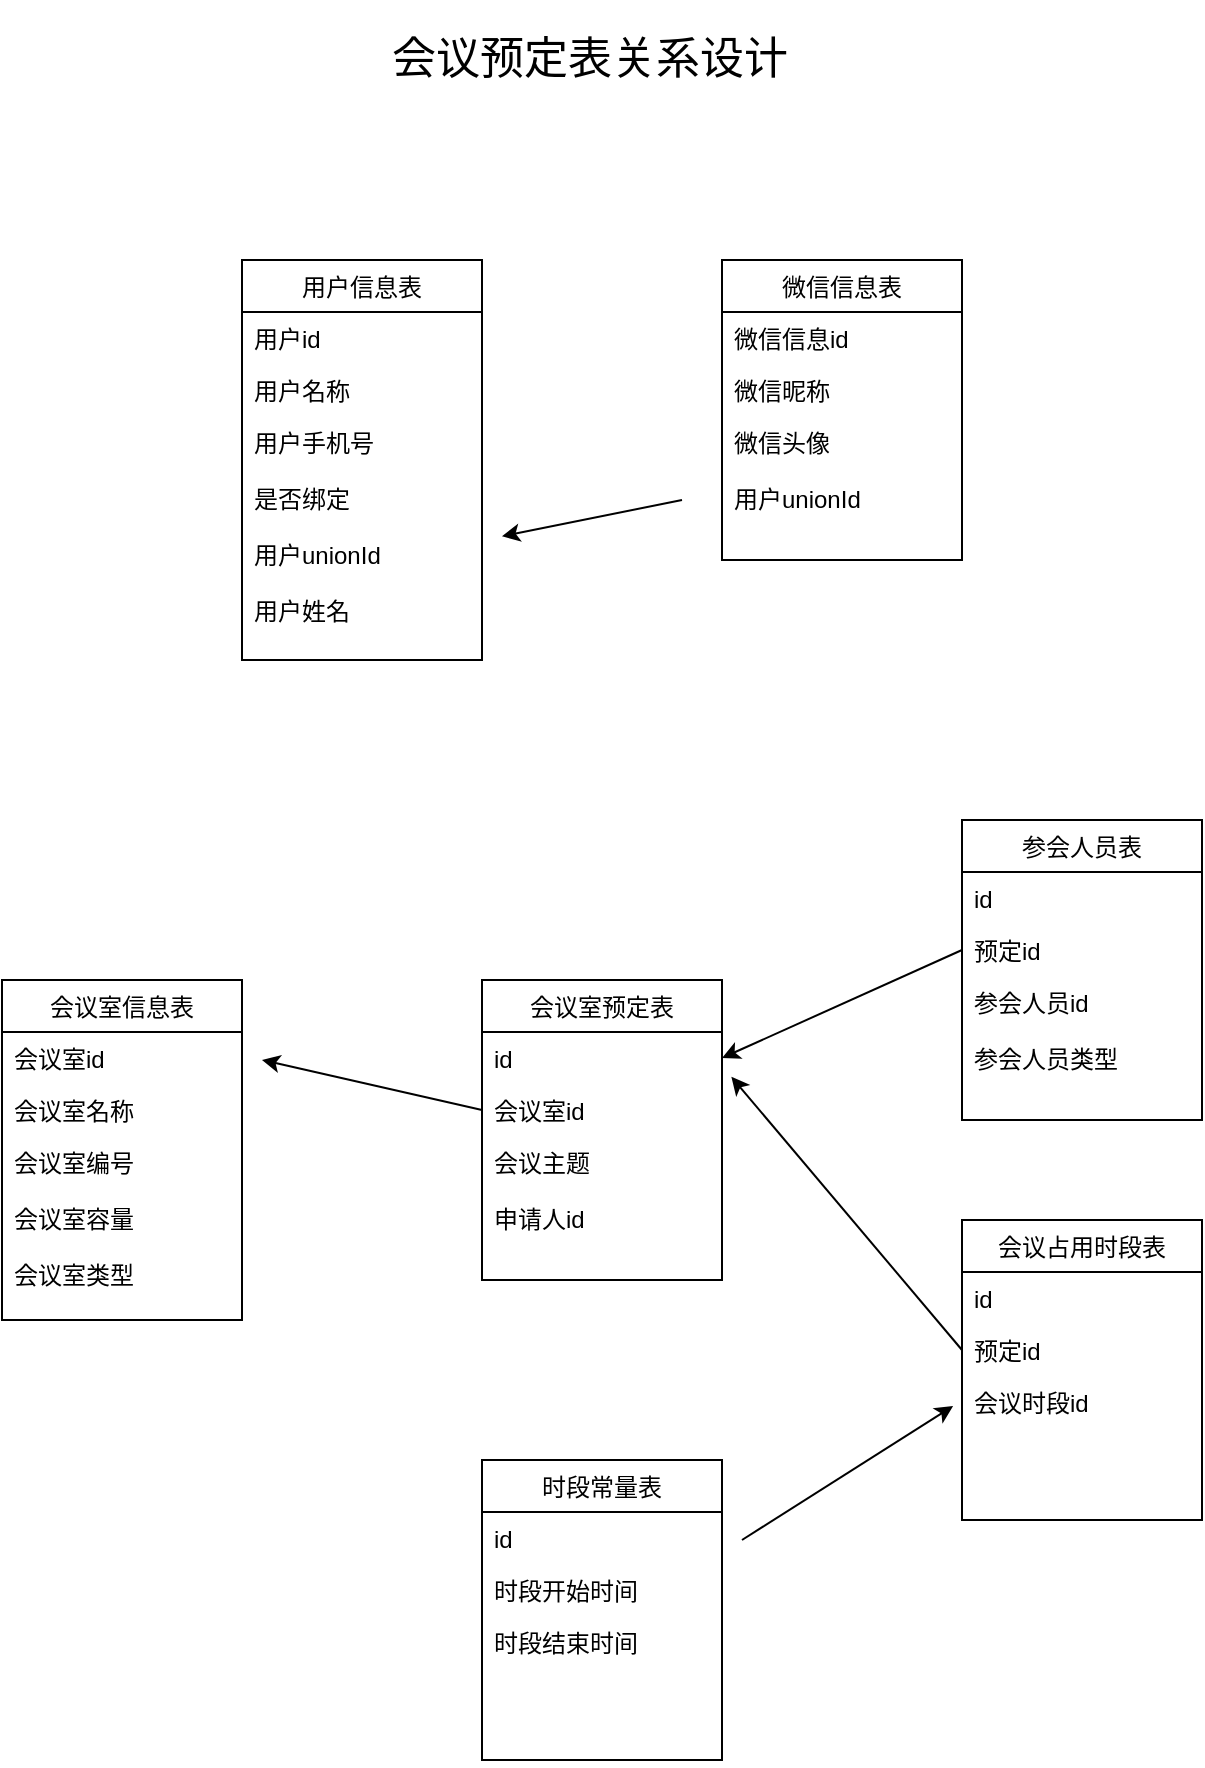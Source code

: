 <mxfile type="github" version="13.1.12">
  <diagram id="kshz4WPz1Eq9XDlsoaNL" name="Page-1">
    <mxGraphModel grid="1" dx="977" dy="513" gridSize="10" guides="1" tooltips="1" connect="1" arrows="1" fold="1" page="1" pageScale="1" pageWidth="827" pageHeight="1169" math="0" shadow="0">
      <root>
        <mxCell id="0" />
        <mxCell id="1" parent="0" />
        <mxCell id="Zjce7smWmYNN9Kidc5bo-1" value="&lt;font style=&quot;font-size: 22px&quot;&gt;会议预定表关系设计&lt;/font&gt;" parent="1" style="text;html=1;strokeColor=none;fillColor=none;align=center;verticalAlign=middle;whiteSpace=wrap;rounded=0;" vertex="1">
          <mxGeometry as="geometry" y="70" x="309" height="60" width="210" />
        </mxCell>
        <mxCell id="Zjce7smWmYNN9Kidc5bo-12" value="" parent="1" style="endArrow=classic;html=1;entryX=1.018;entryY=0.575;entryDx=0;entryDy=0;entryPerimeter=0;" edge="1">
          <mxGeometry as="geometry" height="50" width="50" relative="1">
            <mxPoint as="sourcePoint" y="320" x="460" />
            <mxPoint as="targetPoint" y="338.15" x="370" />
          </mxGeometry>
        </mxCell>
        <mxCell id="Zjce7smWmYNN9Kidc5bo-34" value="" parent="1" style="endArrow=classic;html=1;exitX=0;exitY=0.5;exitDx=0;exitDy=0;" edge="1">
          <mxGeometry as="geometry" height="50" width="50" relative="1">
            <mxPoint as="sourcePoint" y="625" x="360" />
            <mxPoint as="targetPoint" y="600" x="250" />
          </mxGeometry>
        </mxCell>
        <mxCell id="Zjce7smWmYNN9Kidc5bo-35" value="" parent="1" style="endArrow=classic;html=1;exitX=0;exitY=0.5;exitDx=0;exitDy=0;entryX=1;entryY=0.5;entryDx=0;entryDy=0;" edge="1" target="Zjce7smWmYNN9Kidc5bo-18">
          <mxGeometry as="geometry" height="50" width="50" relative="1">
            <mxPoint as="sourcePoint" y="545" x="600" />
            <mxPoint as="targetPoint" y="520" x="490" />
          </mxGeometry>
        </mxCell>
        <mxCell id="Zjce7smWmYNN9Kidc5bo-36" value="" parent="1" style="endArrow=classic;html=1;entryX=1.039;entryY=0.862;entryDx=0;entryDy=0;entryPerimeter=0;exitX=0;exitY=0.5;exitDx=0;exitDy=0;" edge="1" target="Zjce7smWmYNN9Kidc5bo-18" source="Zjce7smWmYNN9Kidc5bo-28">
          <mxGeometry as="geometry" height="50" width="50" relative="1">
            <mxPoint as="sourcePoint" y="740" x="590" />
            <mxPoint as="targetPoint" y="730" x="590" />
          </mxGeometry>
        </mxCell>
        <mxCell id="Zjce7smWmYNN9Kidc5bo-37" value="" parent="1" style="endArrow=classic;html=1;entryX=-0.037;entryY=0.209;entryDx=0;entryDy=0;entryPerimeter=0;" edge="1" target="Zjce7smWmYNN9Kidc5bo-29">
          <mxGeometry as="geometry" height="50" width="50" relative="1">
            <mxPoint as="sourcePoint" y="840" x="490" />
            <mxPoint as="targetPoint" y="770" x="590" />
          </mxGeometry>
        </mxCell>
        <mxCell id="Zjce7smWmYNN9Kidc5bo-17" value="会议室预定表" parent="1" style="swimlane;fontStyle=0;childLayout=stackLayout;horizontal=1;startSize=26;fillColor=none;horizontalStack=0;resizeParent=1;resizeParentMax=0;resizeLast=0;collapsible=1;marginBottom=0;" vertex="1">
          <mxGeometry as="geometry" y="560" x="360" height="150" width="120" />
        </mxCell>
        <mxCell id="Zjce7smWmYNN9Kidc5bo-18" value="id" parent="Zjce7smWmYNN9Kidc5bo-17" style="text;strokeColor=none;fillColor=none;align=left;verticalAlign=top;spacingLeft=4;spacingRight=4;overflow=hidden;rotatable=0;points=[[0,0.5],[1,0.5]];portConstraint=eastwest;" vertex="1">
          <mxGeometry as="geometry" y="26" height="26" width="120" />
        </mxCell>
        <mxCell id="Zjce7smWmYNN9Kidc5bo-19" value="会议室id" parent="Zjce7smWmYNN9Kidc5bo-17" style="text;strokeColor=none;fillColor=none;align=left;verticalAlign=top;spacingLeft=4;spacingRight=4;overflow=hidden;rotatable=0;points=[[0,0.5],[1,0.5]];portConstraint=eastwest;" vertex="1">
          <mxGeometry as="geometry" y="52" height="26" width="120" />
        </mxCell>
        <mxCell id="Zjce7smWmYNN9Kidc5bo-20" value="会议主题&#xa;&#xa;申请人id" parent="Zjce7smWmYNN9Kidc5bo-17" style="text;strokeColor=none;fillColor=none;align=left;verticalAlign=top;spacingLeft=4;spacingRight=4;overflow=hidden;rotatable=0;points=[[0,0.5],[1,0.5]];portConstraint=eastwest;" vertex="1">
          <mxGeometry as="geometry" y="78" height="72" width="120" />
        </mxCell>
        <mxCell id="Zjce7smWmYNN9Kidc5bo-13" value="会议室信息表" parent="1" style="swimlane;fontStyle=0;childLayout=stackLayout;horizontal=1;startSize=26;fillColor=none;horizontalStack=0;resizeParent=1;resizeParentMax=0;resizeLast=0;collapsible=1;marginBottom=0;" vertex="1">
          <mxGeometry as="geometry" y="560" x="120" height="170" width="120" />
        </mxCell>
        <mxCell id="Zjce7smWmYNN9Kidc5bo-14" value="会议室id" parent="Zjce7smWmYNN9Kidc5bo-13" style="text;strokeColor=none;fillColor=none;align=left;verticalAlign=top;spacingLeft=4;spacingRight=4;overflow=hidden;rotatable=0;points=[[0,0.5],[1,0.5]];portConstraint=eastwest;" vertex="1">
          <mxGeometry as="geometry" y="26" height="26" width="120" />
        </mxCell>
        <mxCell id="Zjce7smWmYNN9Kidc5bo-15" value="会议室名称" parent="Zjce7smWmYNN9Kidc5bo-13" style="text;strokeColor=none;fillColor=none;align=left;verticalAlign=top;spacingLeft=4;spacingRight=4;overflow=hidden;rotatable=0;points=[[0,0.5],[1,0.5]];portConstraint=eastwest;" vertex="1">
          <mxGeometry as="geometry" y="52" height="26" width="120" />
        </mxCell>
        <mxCell id="Zjce7smWmYNN9Kidc5bo-16" value="会议室编号&#xa;&#xa;会议室容量&#xa;&#xa;会议室类型&#xa;" parent="Zjce7smWmYNN9Kidc5bo-13" style="text;strokeColor=none;fillColor=none;align=left;verticalAlign=top;spacingLeft=4;spacingRight=4;overflow=hidden;rotatable=0;points=[[0,0.5],[1,0.5]];portConstraint=eastwest;" vertex="1">
          <mxGeometry as="geometry" y="78" height="92" width="120" />
        </mxCell>
        <mxCell id="Zjce7smWmYNN9Kidc5bo-22" value="参会人员表" parent="1" style="swimlane;fontStyle=0;childLayout=stackLayout;horizontal=1;startSize=26;fillColor=none;horizontalStack=0;resizeParent=1;resizeParentMax=0;resizeLast=0;collapsible=1;marginBottom=0;" vertex="1">
          <mxGeometry as="geometry" y="480" x="600" height="150" width="120" />
        </mxCell>
        <mxCell id="Zjce7smWmYNN9Kidc5bo-23" value="id" parent="Zjce7smWmYNN9Kidc5bo-22" style="text;strokeColor=none;fillColor=none;align=left;verticalAlign=top;spacingLeft=4;spacingRight=4;overflow=hidden;rotatable=0;points=[[0,0.5],[1,0.5]];portConstraint=eastwest;" vertex="1">
          <mxGeometry as="geometry" y="26" height="26" width="120" />
        </mxCell>
        <mxCell id="Zjce7smWmYNN9Kidc5bo-24" value="预定id" parent="Zjce7smWmYNN9Kidc5bo-22" style="text;strokeColor=none;fillColor=none;align=left;verticalAlign=top;spacingLeft=4;spacingRight=4;overflow=hidden;rotatable=0;points=[[0,0.5],[1,0.5]];portConstraint=eastwest;" vertex="1">
          <mxGeometry as="geometry" y="52" height="26" width="120" />
        </mxCell>
        <mxCell id="Zjce7smWmYNN9Kidc5bo-25" value="参会人员id&#xa;&#xa;参会人员类型" parent="Zjce7smWmYNN9Kidc5bo-22" style="text;strokeColor=none;fillColor=none;align=left;verticalAlign=top;spacingLeft=4;spacingRight=4;overflow=hidden;rotatable=0;points=[[0,0.5],[1,0.5]];portConstraint=eastwest;" vertex="1">
          <mxGeometry as="geometry" y="78" height="72" width="120" />
        </mxCell>
        <mxCell id="Zjce7smWmYNN9Kidc5bo-3" value="用户信息表" parent="1" style="swimlane;fontStyle=0;childLayout=stackLayout;horizontal=1;startSize=26;fillColor=none;horizontalStack=0;resizeParent=1;resizeParentMax=0;resizeLast=0;collapsible=1;marginBottom=0;" vertex="1">
          <mxGeometry as="geometry" y="200" x="240" height="200" width="120" />
        </mxCell>
        <mxCell id="Zjce7smWmYNN9Kidc5bo-4" value="用户id" parent="Zjce7smWmYNN9Kidc5bo-3" style="text;strokeColor=none;fillColor=none;align=left;verticalAlign=top;spacingLeft=4;spacingRight=4;overflow=hidden;rotatable=0;points=[[0,0.5],[1,0.5]];portConstraint=eastwest;" vertex="1">
          <mxGeometry as="geometry" y="26" height="26" width="120" />
        </mxCell>
        <mxCell id="Zjce7smWmYNN9Kidc5bo-5" value="用户名称" parent="Zjce7smWmYNN9Kidc5bo-3" style="text;strokeColor=none;fillColor=none;align=left;verticalAlign=top;spacingLeft=4;spacingRight=4;overflow=hidden;rotatable=0;points=[[0,0.5],[1,0.5]];portConstraint=eastwest;" vertex="1">
          <mxGeometry as="geometry" y="52" height="26" width="120" />
        </mxCell>
        <mxCell id="Zjce7smWmYNN9Kidc5bo-6" value="用户手机号&#xa;&#xa;是否绑定&#xa;&#xa;用户unionId&#xa;&#xa;用户姓名" parent="Zjce7smWmYNN9Kidc5bo-3" style="text;strokeColor=none;fillColor=none;align=left;verticalAlign=top;spacingLeft=4;spacingRight=4;overflow=hidden;rotatable=0;points=[[0,0.5],[1,0.5]];portConstraint=eastwest;" vertex="1">
          <mxGeometry as="geometry" y="78" height="122" width="120" />
        </mxCell>
        <mxCell id="Zjce7smWmYNN9Kidc5bo-7" value="微信信息表" parent="1" style="swimlane;fontStyle=0;childLayout=stackLayout;horizontal=1;startSize=26;fillColor=none;horizontalStack=0;resizeParent=1;resizeParentMax=0;resizeLast=0;collapsible=1;marginBottom=0;" vertex="1">
          <mxGeometry as="geometry" y="200" x="480" height="150" width="120" />
        </mxCell>
        <mxCell id="Zjce7smWmYNN9Kidc5bo-8" value="微信信息id" parent="Zjce7smWmYNN9Kidc5bo-7" style="text;strokeColor=none;fillColor=none;align=left;verticalAlign=top;spacingLeft=4;spacingRight=4;overflow=hidden;rotatable=0;points=[[0,0.5],[1,0.5]];portConstraint=eastwest;" vertex="1">
          <mxGeometry as="geometry" y="26" height="26" width="120" />
        </mxCell>
        <mxCell id="Zjce7smWmYNN9Kidc5bo-9" value="微信昵称" parent="Zjce7smWmYNN9Kidc5bo-7" style="text;strokeColor=none;fillColor=none;align=left;verticalAlign=top;spacingLeft=4;spacingRight=4;overflow=hidden;rotatable=0;points=[[0,0.5],[1,0.5]];portConstraint=eastwest;" vertex="1">
          <mxGeometry as="geometry" y="52" height="26" width="120" />
        </mxCell>
        <mxCell id="Zjce7smWmYNN9Kidc5bo-10" value="微信头像&#xa;&#xa;用户unionId" parent="Zjce7smWmYNN9Kidc5bo-7" style="text;strokeColor=none;fillColor=none;align=left;verticalAlign=top;spacingLeft=4;spacingRight=4;overflow=hidden;rotatable=0;points=[[0,0.5],[1,0.5]];portConstraint=eastwest;" vertex="1">
          <mxGeometry as="geometry" y="78" height="72" width="120" />
        </mxCell>
        <mxCell id="Zjce7smWmYNN9Kidc5bo-26" value="会议占用时段表" parent="1" style="swimlane;fontStyle=0;childLayout=stackLayout;horizontal=1;startSize=26;fillColor=none;horizontalStack=0;resizeParent=1;resizeParentMax=0;resizeLast=0;collapsible=1;marginBottom=0;" vertex="1">
          <mxGeometry as="geometry" y="680" x="600" height="150" width="120" />
        </mxCell>
        <mxCell id="Zjce7smWmYNN9Kidc5bo-27" value="id" parent="Zjce7smWmYNN9Kidc5bo-26" style="text;strokeColor=none;fillColor=none;align=left;verticalAlign=top;spacingLeft=4;spacingRight=4;overflow=hidden;rotatable=0;points=[[0,0.5],[1,0.5]];portConstraint=eastwest;" vertex="1">
          <mxGeometry as="geometry" y="26" height="26" width="120" />
        </mxCell>
        <mxCell id="Zjce7smWmYNN9Kidc5bo-28" value="预定id" parent="Zjce7smWmYNN9Kidc5bo-26" style="text;strokeColor=none;fillColor=none;align=left;verticalAlign=top;spacingLeft=4;spacingRight=4;overflow=hidden;rotatable=0;points=[[0,0.5],[1,0.5]];portConstraint=eastwest;" vertex="1">
          <mxGeometry as="geometry" y="52" height="26" width="120" />
        </mxCell>
        <mxCell id="Zjce7smWmYNN9Kidc5bo-29" value="会议时段id&#xa;" parent="Zjce7smWmYNN9Kidc5bo-26" style="text;strokeColor=none;fillColor=none;align=left;verticalAlign=top;spacingLeft=4;spacingRight=4;overflow=hidden;rotatable=0;points=[[0,0.5],[1,0.5]];portConstraint=eastwest;" vertex="1">
          <mxGeometry as="geometry" y="78" height="72" width="120" />
        </mxCell>
        <mxCell id="Zjce7smWmYNN9Kidc5bo-30" value="时段常量表" parent="1" style="swimlane;fontStyle=0;childLayout=stackLayout;horizontal=1;startSize=26;fillColor=none;horizontalStack=0;resizeParent=1;resizeParentMax=0;resizeLast=0;collapsible=1;marginBottom=0;" vertex="1">
          <mxGeometry as="geometry" y="800" x="360" height="150" width="120" />
        </mxCell>
        <mxCell id="Zjce7smWmYNN9Kidc5bo-31" value="id" parent="Zjce7smWmYNN9Kidc5bo-30" style="text;strokeColor=none;fillColor=none;align=left;verticalAlign=top;spacingLeft=4;spacingRight=4;overflow=hidden;rotatable=0;points=[[0,0.5],[1,0.5]];portConstraint=eastwest;" vertex="1">
          <mxGeometry as="geometry" y="26" height="26" width="120" />
        </mxCell>
        <mxCell id="Zjce7smWmYNN9Kidc5bo-32" value="时段开始时间" parent="Zjce7smWmYNN9Kidc5bo-30" style="text;strokeColor=none;fillColor=none;align=left;verticalAlign=top;spacingLeft=4;spacingRight=4;overflow=hidden;rotatable=0;points=[[0,0.5],[1,0.5]];portConstraint=eastwest;" vertex="1">
          <mxGeometry as="geometry" y="52" height="26" width="120" />
        </mxCell>
        <mxCell id="Zjce7smWmYNN9Kidc5bo-33" value="时段结束时间&#xa;" parent="Zjce7smWmYNN9Kidc5bo-30" style="text;strokeColor=none;fillColor=none;align=left;verticalAlign=top;spacingLeft=4;spacingRight=4;overflow=hidden;rotatable=0;points=[[0,0.5],[1,0.5]];portConstraint=eastwest;" vertex="1">
          <mxGeometry as="geometry" y="78" height="72" width="120" />
        </mxCell>
      </root>
    </mxGraphModel>
  </diagram>
</mxfile>
